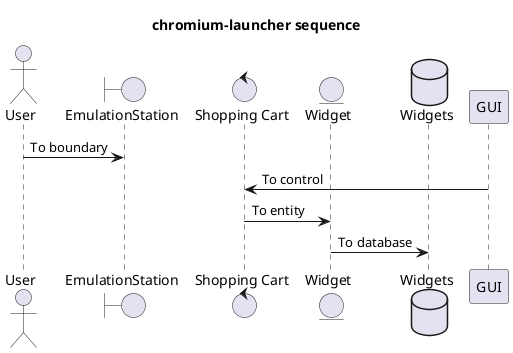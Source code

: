@startuml

title "chromium-launcher sequence"

actor User
boundary EmulationStation
control "Shopping Cart" as SC
entity Widget
database Widgets

User -> EmulationStation : To boundary
GUI -> SC : To control
SC -> Widget : To entity
Widget -> Widgets : To database

@enduml